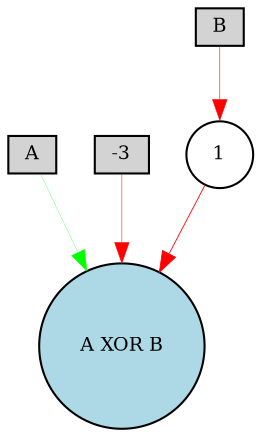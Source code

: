 digraph {
	node [fontsize=9 height=0.2 shape=circle width=0.2]
	A [fillcolor=lightgray shape=box style=filled]
	B [fillcolor=lightgray shape=box style=filled]
	-3 [fillcolor=lightgray shape=box style=filled]
	"A XOR B" [fillcolor=lightblue style=filled]
	1 [fillcolor=white style=filled]
	A -> "A XOR B" [color=green penwidth=0.13448147484633127 style=solid]
	-3 -> "A XOR B" [color=red penwidth=0.23124190925886276 style=solid]
	B -> 1 [color=red penwidth=0.26324491258182525 style=solid]
	1 -> "A XOR B" [color=red penwidth=0.40996100974262295 style=solid]
}
